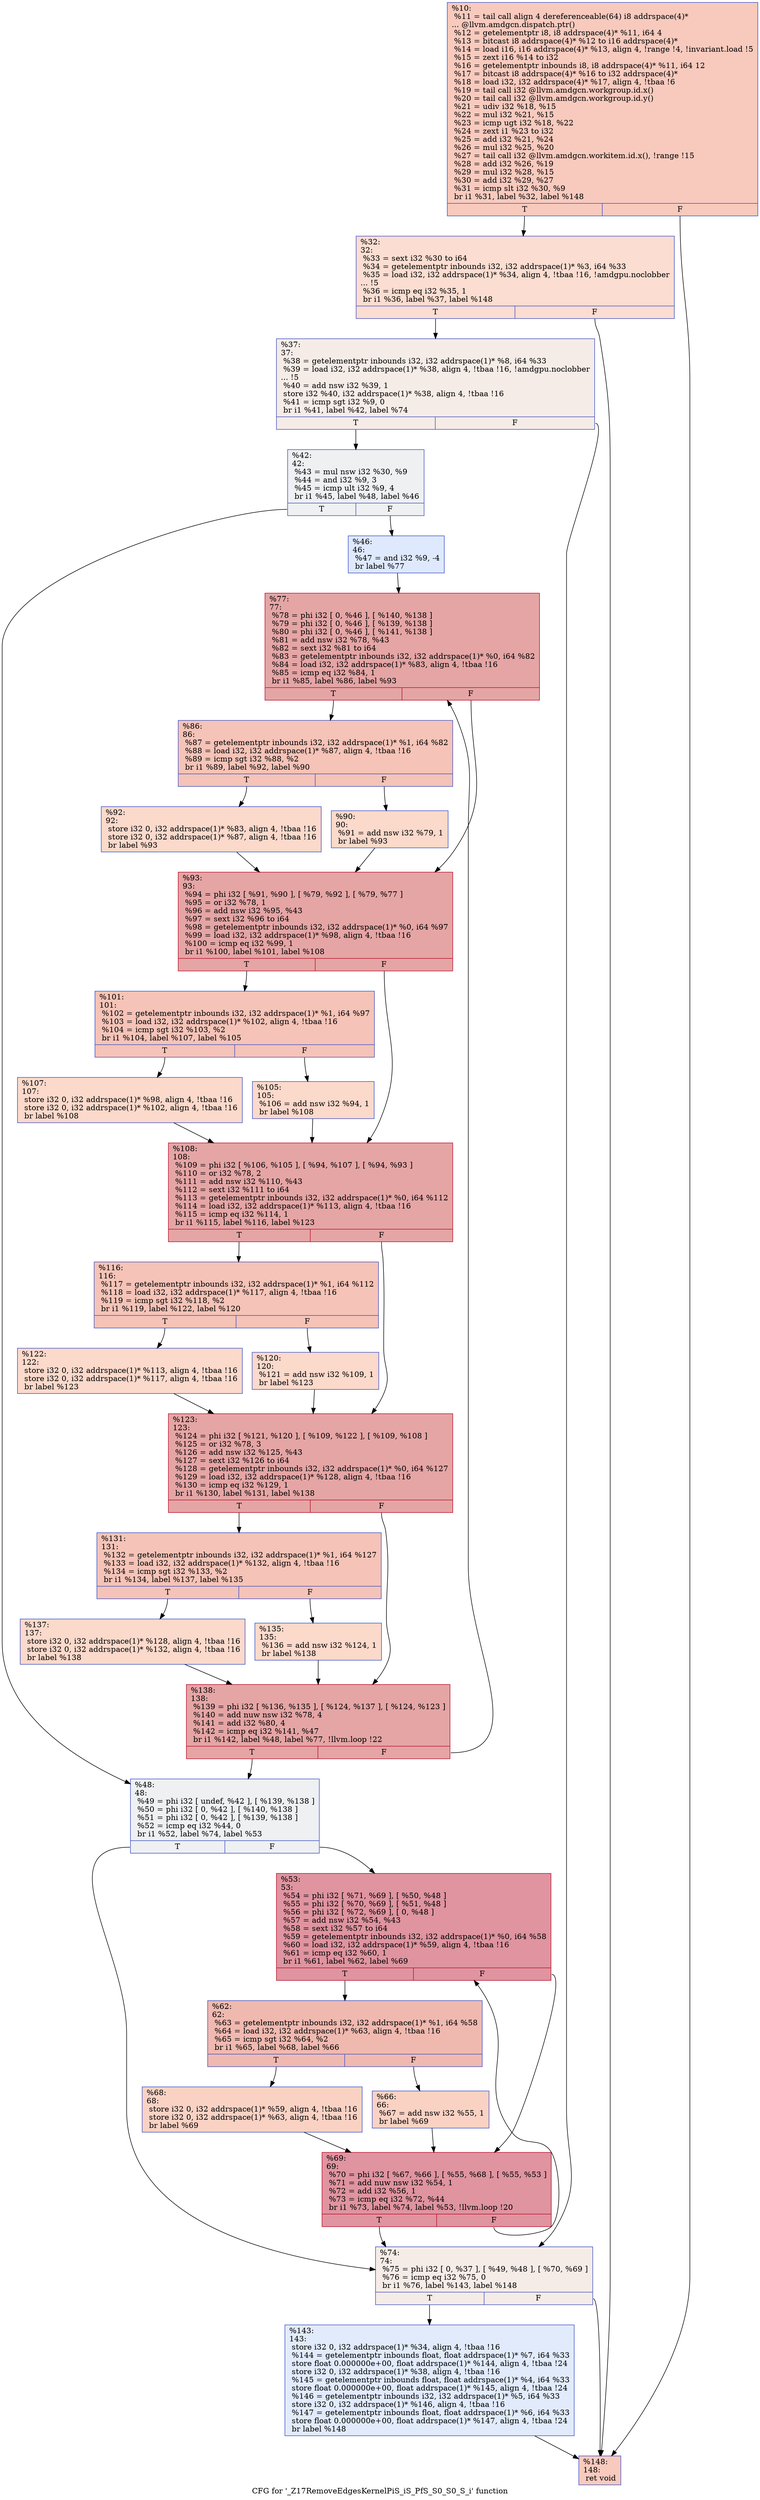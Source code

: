 digraph "CFG for '_Z17RemoveEdgesKernelPiS_iS_PfS_S0_S0_S_i' function" {
	label="CFG for '_Z17RemoveEdgesKernelPiS_iS_PfS_S0_S0_S_i' function";

	Node0x54c57d0 [shape=record,color="#3d50c3ff", style=filled, fillcolor="#ef886b70",label="{%10:\l  %11 = tail call align 4 dereferenceable(64) i8 addrspace(4)*\l... @llvm.amdgcn.dispatch.ptr()\l  %12 = getelementptr i8, i8 addrspace(4)* %11, i64 4\l  %13 = bitcast i8 addrspace(4)* %12 to i16 addrspace(4)*\l  %14 = load i16, i16 addrspace(4)* %13, align 4, !range !4, !invariant.load !5\l  %15 = zext i16 %14 to i32\l  %16 = getelementptr inbounds i8, i8 addrspace(4)* %11, i64 12\l  %17 = bitcast i8 addrspace(4)* %16 to i32 addrspace(4)*\l  %18 = load i32, i32 addrspace(4)* %17, align 4, !tbaa !6\l  %19 = tail call i32 @llvm.amdgcn.workgroup.id.x()\l  %20 = tail call i32 @llvm.amdgcn.workgroup.id.y()\l  %21 = udiv i32 %18, %15\l  %22 = mul i32 %21, %15\l  %23 = icmp ugt i32 %18, %22\l  %24 = zext i1 %23 to i32\l  %25 = add i32 %21, %24\l  %26 = mul i32 %25, %20\l  %27 = tail call i32 @llvm.amdgcn.workitem.id.x(), !range !15\l  %28 = add i32 %26, %19\l  %29 = mul i32 %28, %15\l  %30 = add i32 %29, %27\l  %31 = icmp slt i32 %30, %9\l  br i1 %31, label %32, label %148\l|{<s0>T|<s1>F}}"];
	Node0x54c57d0:s0 -> Node0x54c8b70;
	Node0x54c57d0:s1 -> Node0x54c8c00;
	Node0x54c8b70 [shape=record,color="#3d50c3ff", style=filled, fillcolor="#f7b39670",label="{%32:\l32:                                               \l  %33 = sext i32 %30 to i64\l  %34 = getelementptr inbounds i32, i32 addrspace(1)* %3, i64 %33\l  %35 = load i32, i32 addrspace(1)* %34, align 4, !tbaa !16, !amdgpu.noclobber\l... !5\l  %36 = icmp eq i32 %35, 1\l  br i1 %36, label %37, label %148\l|{<s0>T|<s1>F}}"];
	Node0x54c8b70:s0 -> Node0x54c97e0;
	Node0x54c8b70:s1 -> Node0x54c8c00;
	Node0x54c97e0 [shape=record,color="#3d50c3ff", style=filled, fillcolor="#ead5c970",label="{%37:\l37:                                               \l  %38 = getelementptr inbounds i32, i32 addrspace(1)* %8, i64 %33\l  %39 = load i32, i32 addrspace(1)* %38, align 4, !tbaa !16, !amdgpu.noclobber\l... !5\l  %40 = add nsw i32 %39, 1\l  store i32 %40, i32 addrspace(1)* %38, align 4, !tbaa !16\l  %41 = icmp sgt i32 %9, 0\l  br i1 %41, label %42, label %74\l|{<s0>T|<s1>F}}"];
	Node0x54c97e0:s0 -> Node0x54ca220;
	Node0x54c97e0:s1 -> Node0x54ca2b0;
	Node0x54ca220 [shape=record,color="#3d50c3ff", style=filled, fillcolor="#d9dce170",label="{%42:\l42:                                               \l  %43 = mul nsw i32 %30, %9\l  %44 = and i32 %9, 3\l  %45 = icmp ult i32 %9, 4\l  br i1 %45, label %48, label %46\l|{<s0>T|<s1>F}}"];
	Node0x54ca220:s0 -> Node0x54ca600;
	Node0x54ca220:s1 -> Node0x54ca650;
	Node0x54ca650 [shape=record,color="#3d50c3ff", style=filled, fillcolor="#b5cdfa70",label="{%46:\l46:                                               \l  %47 = and i32 %9, -4\l  br label %77\l}"];
	Node0x54ca650 -> Node0x54ca850;
	Node0x54ca600 [shape=record,color="#3d50c3ff", style=filled, fillcolor="#d9dce170",label="{%48:\l48:                                               \l  %49 = phi i32 [ undef, %42 ], [ %139, %138 ]\l  %50 = phi i32 [ 0, %42 ], [ %140, %138 ]\l  %51 = phi i32 [ 0, %42 ], [ %139, %138 ]\l  %52 = icmp eq i32 %44, 0\l  br i1 %52, label %74, label %53\l|{<s0>T|<s1>F}}"];
	Node0x54ca600:s0 -> Node0x54ca2b0;
	Node0x54ca600:s1 -> Node0x54cb100;
	Node0x54cb100 [shape=record,color="#b70d28ff", style=filled, fillcolor="#b70d2870",label="{%53:\l53:                                               \l  %54 = phi i32 [ %71, %69 ], [ %50, %48 ]\l  %55 = phi i32 [ %70, %69 ], [ %51, %48 ]\l  %56 = phi i32 [ %72, %69 ], [ 0, %48 ]\l  %57 = add nsw i32 %54, %43\l  %58 = sext i32 %57 to i64\l  %59 = getelementptr inbounds i32, i32 addrspace(1)* %0, i64 %58\l  %60 = load i32, i32 addrspace(1)* %59, align 4, !tbaa !16\l  %61 = icmp eq i32 %60, 1\l  br i1 %61, label %62, label %69\l|{<s0>T|<s1>F}}"];
	Node0x54cb100:s0 -> Node0x54cb8c0;
	Node0x54cb100:s1 -> Node0x54cb270;
	Node0x54cb8c0 [shape=record,color="#3d50c3ff", style=filled, fillcolor="#de614d70",label="{%62:\l62:                                               \l  %63 = getelementptr inbounds i32, i32 addrspace(1)* %1, i64 %58\l  %64 = load i32, i32 addrspace(1)* %63, align 4, !tbaa !16\l  %65 = icmp sgt i32 %64, %2\l  br i1 %65, label %68, label %66\l|{<s0>T|<s1>F}}"];
	Node0x54cb8c0:s0 -> Node0x54c8dd0;
	Node0x54cb8c0:s1 -> Node0x54c8e20;
	Node0x54c8e20 [shape=record,color="#3d50c3ff", style=filled, fillcolor="#f4987a70",label="{%66:\l66:                                               \l  %67 = add nsw i32 %55, 1\l  br label %69\l}"];
	Node0x54c8e20 -> Node0x54cb270;
	Node0x54c8dd0 [shape=record,color="#3d50c3ff", style=filled, fillcolor="#f4987a70",label="{%68:\l68:                                               \l  store i32 0, i32 addrspace(1)* %59, align 4, !tbaa !16\l  store i32 0, i32 addrspace(1)* %63, align 4, !tbaa !16\l  br label %69\l}"];
	Node0x54c8dd0 -> Node0x54cb270;
	Node0x54cb270 [shape=record,color="#b70d28ff", style=filled, fillcolor="#b70d2870",label="{%69:\l69:                                               \l  %70 = phi i32 [ %67, %66 ], [ %55, %68 ], [ %55, %53 ]\l  %71 = add nuw nsw i32 %54, 1\l  %72 = add i32 %56, 1\l  %73 = icmp eq i32 %72, %44\l  br i1 %73, label %74, label %53, !llvm.loop !20\l|{<s0>T|<s1>F}}"];
	Node0x54cb270:s0 -> Node0x54ca2b0;
	Node0x54cb270:s1 -> Node0x54cb100;
	Node0x54ca2b0 [shape=record,color="#3d50c3ff", style=filled, fillcolor="#ead5c970",label="{%74:\l74:                                               \l  %75 = phi i32 [ 0, %37 ], [ %49, %48 ], [ %70, %69 ]\l  %76 = icmp eq i32 %75, 0\l  br i1 %76, label %143, label %148\l|{<s0>T|<s1>F}}"];
	Node0x54ca2b0:s0 -> Node0x54cc6e0;
	Node0x54ca2b0:s1 -> Node0x54c8c00;
	Node0x54ca850 [shape=record,color="#b70d28ff", style=filled, fillcolor="#c5333470",label="{%77:\l77:                                               \l  %78 = phi i32 [ 0, %46 ], [ %140, %138 ]\l  %79 = phi i32 [ 0, %46 ], [ %139, %138 ]\l  %80 = phi i32 [ 0, %46 ], [ %141, %138 ]\l  %81 = add nsw i32 %78, %43\l  %82 = sext i32 %81 to i64\l  %83 = getelementptr inbounds i32, i32 addrspace(1)* %0, i64 %82\l  %84 = load i32, i32 addrspace(1)* %83, align 4, !tbaa !16\l  %85 = icmp eq i32 %84, 1\l  br i1 %85, label %86, label %93\l|{<s0>T|<s1>F}}"];
	Node0x54ca850:s0 -> Node0x54ccc90;
	Node0x54ca850:s1 -> Node0x54ccce0;
	Node0x54ccc90 [shape=record,color="#3d50c3ff", style=filled, fillcolor="#e8765c70",label="{%86:\l86:                                               \l  %87 = getelementptr inbounds i32, i32 addrspace(1)* %1, i64 %82\l  %88 = load i32, i32 addrspace(1)* %87, align 4, !tbaa !16\l  %89 = icmp sgt i32 %88, %2\l  br i1 %89, label %92, label %90\l|{<s0>T|<s1>F}}"];
	Node0x54ccc90:s0 -> Node0x54ccf80;
	Node0x54ccc90:s1 -> Node0x54ccfd0;
	Node0x54ccfd0 [shape=record,color="#3d50c3ff", style=filled, fillcolor="#f7a88970",label="{%90:\l90:                                               \l  %91 = add nsw i32 %79, 1\l  br label %93\l}"];
	Node0x54ccfd0 -> Node0x54ccce0;
	Node0x54ccf80 [shape=record,color="#3d50c3ff", style=filled, fillcolor="#f7a88970",label="{%92:\l92:                                               \l  store i32 0, i32 addrspace(1)* %83, align 4, !tbaa !16\l  store i32 0, i32 addrspace(1)* %87, align 4, !tbaa !16\l  br label %93\l}"];
	Node0x54ccf80 -> Node0x54ccce0;
	Node0x54ccce0 [shape=record,color="#b70d28ff", style=filled, fillcolor="#c5333470",label="{%93:\l93:                                               \l  %94 = phi i32 [ %91, %90 ], [ %79, %92 ], [ %79, %77 ]\l  %95 = or i32 %78, 1\l  %96 = add nsw i32 %95, %43\l  %97 = sext i32 %96 to i64\l  %98 = getelementptr inbounds i32, i32 addrspace(1)* %0, i64 %97\l  %99 = load i32, i32 addrspace(1)* %98, align 4, !tbaa !16\l  %100 = icmp eq i32 %99, 1\l  br i1 %100, label %101, label %108\l|{<s0>T|<s1>F}}"];
	Node0x54ccce0:s0 -> Node0x54cd760;
	Node0x54ccce0:s1 -> Node0x54cd7b0;
	Node0x54cd760 [shape=record,color="#3d50c3ff", style=filled, fillcolor="#e8765c70",label="{%101:\l101:                                              \l  %102 = getelementptr inbounds i32, i32 addrspace(1)* %1, i64 %97\l  %103 = load i32, i32 addrspace(1)* %102, align 4, !tbaa !16\l  %104 = icmp sgt i32 %103, %2\l  br i1 %104, label %107, label %105\l|{<s0>T|<s1>F}}"];
	Node0x54cd760:s0 -> Node0x54cda50;
	Node0x54cd760:s1 -> Node0x54cdaa0;
	Node0x54cdaa0 [shape=record,color="#3d50c3ff", style=filled, fillcolor="#f7a88970",label="{%105:\l105:                                              \l  %106 = add nsw i32 %94, 1\l  br label %108\l}"];
	Node0x54cdaa0 -> Node0x54cd7b0;
	Node0x54cda50 [shape=record,color="#3d50c3ff", style=filled, fillcolor="#f7a88970",label="{%107:\l107:                                              \l  store i32 0, i32 addrspace(1)* %98, align 4, !tbaa !16\l  store i32 0, i32 addrspace(1)* %102, align 4, !tbaa !16\l  br label %108\l}"];
	Node0x54cda50 -> Node0x54cd7b0;
	Node0x54cd7b0 [shape=record,color="#b70d28ff", style=filled, fillcolor="#c5333470",label="{%108:\l108:                                              \l  %109 = phi i32 [ %106, %105 ], [ %94, %107 ], [ %94, %93 ]\l  %110 = or i32 %78, 2\l  %111 = add nsw i32 %110, %43\l  %112 = sext i32 %111 to i64\l  %113 = getelementptr inbounds i32, i32 addrspace(1)* %0, i64 %112\l  %114 = load i32, i32 addrspace(1)* %113, align 4, !tbaa !16\l  %115 = icmp eq i32 %114, 1\l  br i1 %115, label %116, label %123\l|{<s0>T|<s1>F}}"];
	Node0x54cd7b0:s0 -> Node0x54ce230;
	Node0x54cd7b0:s1 -> Node0x54ce280;
	Node0x54ce230 [shape=record,color="#3d50c3ff", style=filled, fillcolor="#e8765c70",label="{%116:\l116:                                              \l  %117 = getelementptr inbounds i32, i32 addrspace(1)* %1, i64 %112\l  %118 = load i32, i32 addrspace(1)* %117, align 4, !tbaa !16\l  %119 = icmp sgt i32 %118, %2\l  br i1 %119, label %122, label %120\l|{<s0>T|<s1>F}}"];
	Node0x54ce230:s0 -> Node0x54ce520;
	Node0x54ce230:s1 -> Node0x54ce570;
	Node0x54ce570 [shape=record,color="#3d50c3ff", style=filled, fillcolor="#f7a88970",label="{%120:\l120:                                              \l  %121 = add nsw i32 %109, 1\l  br label %123\l}"];
	Node0x54ce570 -> Node0x54ce280;
	Node0x54ce520 [shape=record,color="#3d50c3ff", style=filled, fillcolor="#f7a88970",label="{%122:\l122:                                              \l  store i32 0, i32 addrspace(1)* %113, align 4, !tbaa !16\l  store i32 0, i32 addrspace(1)* %117, align 4, !tbaa !16\l  br label %123\l}"];
	Node0x54ce520 -> Node0x54ce280;
	Node0x54ce280 [shape=record,color="#b70d28ff", style=filled, fillcolor="#c5333470",label="{%123:\l123:                                              \l  %124 = phi i32 [ %121, %120 ], [ %109, %122 ], [ %109, %108 ]\l  %125 = or i32 %78, 3\l  %126 = add nsw i32 %125, %43\l  %127 = sext i32 %126 to i64\l  %128 = getelementptr inbounds i32, i32 addrspace(1)* %0, i64 %127\l  %129 = load i32, i32 addrspace(1)* %128, align 4, !tbaa !16\l  %130 = icmp eq i32 %129, 1\l  br i1 %130, label %131, label %138\l|{<s0>T|<s1>F}}"];
	Node0x54ce280:s0 -> Node0x54cbc10;
	Node0x54ce280:s1 -> Node0x54cad60;
	Node0x54cbc10 [shape=record,color="#3d50c3ff", style=filled, fillcolor="#e8765c70",label="{%131:\l131:                                              \l  %132 = getelementptr inbounds i32, i32 addrspace(1)* %1, i64 %127\l  %133 = load i32, i32 addrspace(1)* %132, align 4, !tbaa !16\l  %134 = icmp sgt i32 %133, %2\l  br i1 %134, label %137, label %135\l|{<s0>T|<s1>F}}"];
	Node0x54cbc10:s0 -> Node0x54cbeb0;
	Node0x54cbc10:s1 -> Node0x54cf410;
	Node0x54cf410 [shape=record,color="#3d50c3ff", style=filled, fillcolor="#f7a88970",label="{%135:\l135:                                              \l  %136 = add nsw i32 %124, 1\l  br label %138\l}"];
	Node0x54cf410 -> Node0x54cad60;
	Node0x54cbeb0 [shape=record,color="#3d50c3ff", style=filled, fillcolor="#f7a88970",label="{%137:\l137:                                              \l  store i32 0, i32 addrspace(1)* %128, align 4, !tbaa !16\l  store i32 0, i32 addrspace(1)* %132, align 4, !tbaa !16\l  br label %138\l}"];
	Node0x54cbeb0 -> Node0x54cad60;
	Node0x54cad60 [shape=record,color="#b70d28ff", style=filled, fillcolor="#c5333470",label="{%138:\l138:                                              \l  %139 = phi i32 [ %136, %135 ], [ %124, %137 ], [ %124, %123 ]\l  %140 = add nuw nsw i32 %78, 4\l  %141 = add i32 %80, 4\l  %142 = icmp eq i32 %141, %47\l  br i1 %142, label %48, label %77, !llvm.loop !22\l|{<s0>T|<s1>F}}"];
	Node0x54cad60:s0 -> Node0x54ca600;
	Node0x54cad60:s1 -> Node0x54ca850;
	Node0x54cc6e0 [shape=record,color="#3d50c3ff", style=filled, fillcolor="#bbd1f870",label="{%143:\l143:                                              \l  store i32 0, i32 addrspace(1)* %34, align 4, !tbaa !16\l  %144 = getelementptr inbounds float, float addrspace(1)* %7, i64 %33\l  store float 0.000000e+00, float addrspace(1)* %144, align 4, !tbaa !24\l  store i32 0, i32 addrspace(1)* %38, align 4, !tbaa !16\l  %145 = getelementptr inbounds float, float addrspace(1)* %4, i64 %33\l  store float 0.000000e+00, float addrspace(1)* %145, align 4, !tbaa !24\l  %146 = getelementptr inbounds i32, i32 addrspace(1)* %5, i64 %33\l  store i32 0, i32 addrspace(1)* %146, align 4, !tbaa !16\l  %147 = getelementptr inbounds float, float addrspace(1)* %6, i64 %33\l  store float 0.000000e+00, float addrspace(1)* %147, align 4, !tbaa !24\l  br label %148\l}"];
	Node0x54cc6e0 -> Node0x54c8c00;
	Node0x54c8c00 [shape=record,color="#3d50c3ff", style=filled, fillcolor="#ef886b70",label="{%148:\l148:                                              \l  ret void\l}"];
}
